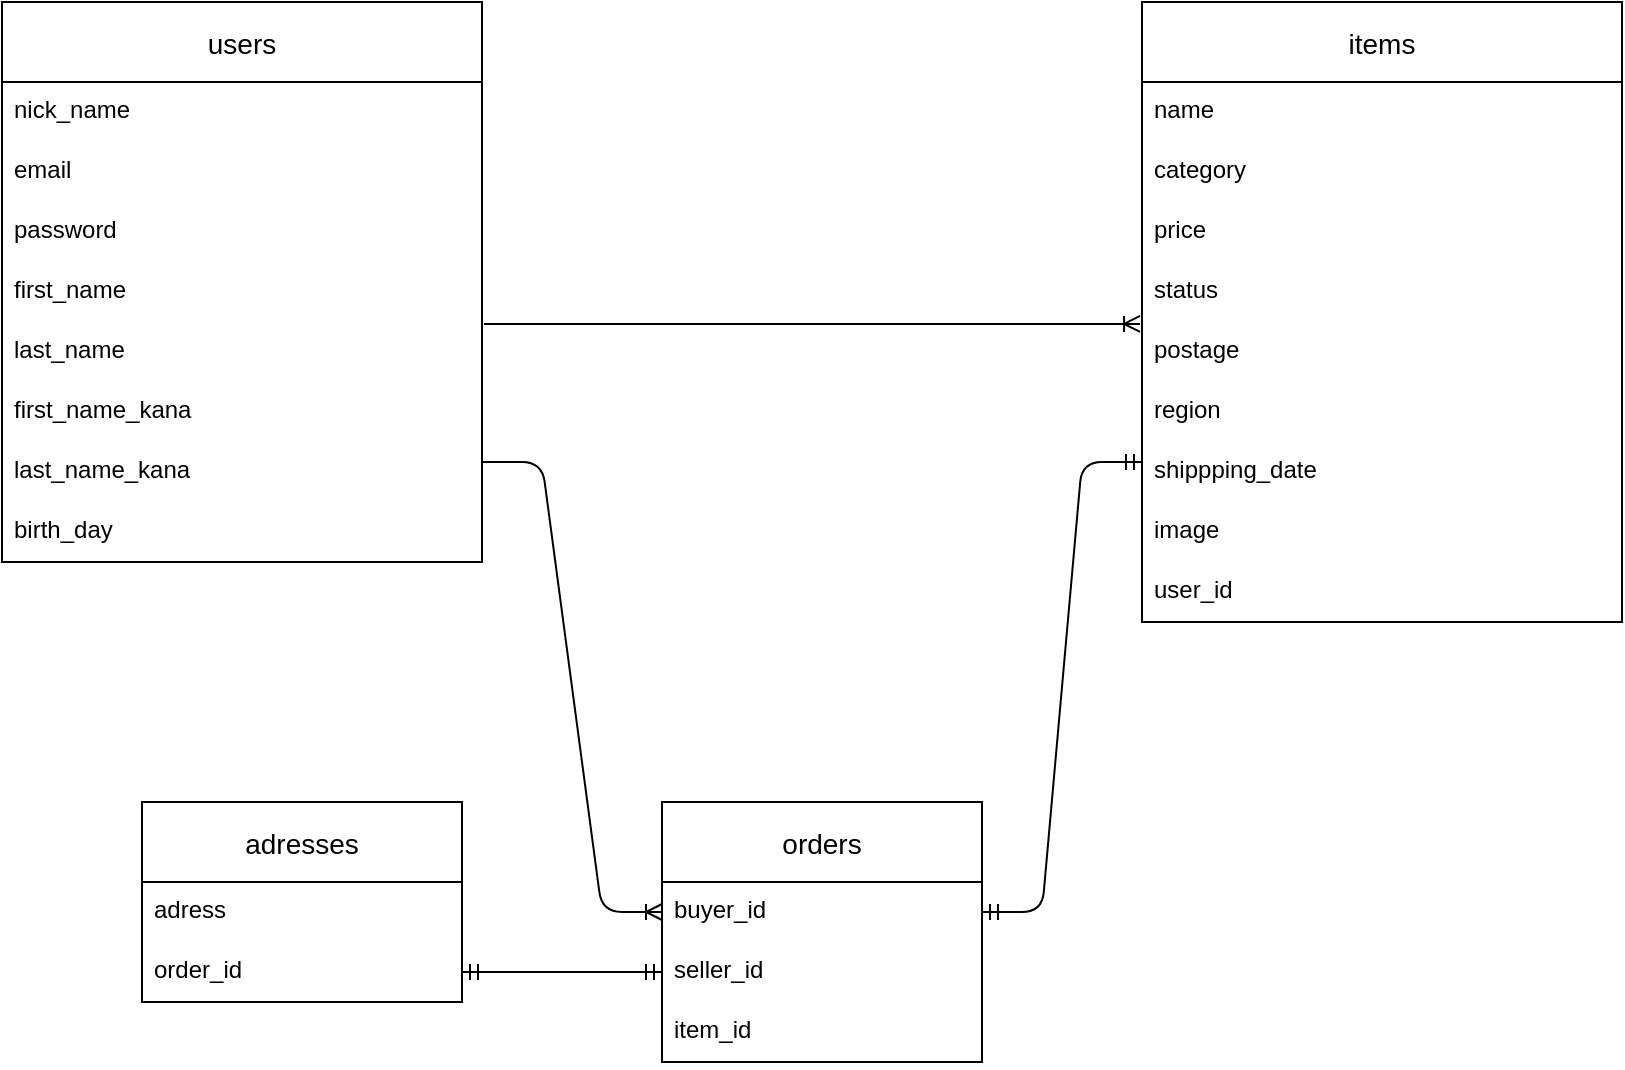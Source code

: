 <mxfile version="13.6.5">
    <diagram id="wd5sFFNZbXCW3OuW4kfY" name="ページ1">
        <mxGraphModel dx="968" dy="680" grid="1" gridSize="10" guides="1" tooltips="1" connect="1" arrows="1" fold="1" page="1" pageScale="1" pageWidth="827" pageHeight="1169" math="0" shadow="0">
            <root>
                <mxCell id="0"/>
                <mxCell id="1" parent="0"/>
                <mxCell id="9bL0ZkEWwezdQu2S1HTh-101" value="" style="edgeStyle=entityRelationEdgeStyle;fontSize=12;html=1;endArrow=ERoneToMany;entryX=-0.004;entryY=0.033;entryDx=0;entryDy=0;entryPerimeter=0;exitX=1.004;exitY=0.033;exitDx=0;exitDy=0;exitPerimeter=0;" edge="1" parent="1" source="9bL0ZkEWwezdQu2S1HTh-76" target="9bL0ZkEWwezdQu2S1HTh-88">
                    <mxGeometry width="100" height="100" relative="1" as="geometry">
                        <mxPoint x="280" y="200" as="sourcePoint"/>
                        <mxPoint x="380" y="100" as="targetPoint"/>
                    </mxGeometry>
                </mxCell>
                <mxCell id="9bL0ZkEWwezdQu2S1HTh-107" value="" style="edgeStyle=entityRelationEdgeStyle;fontSize=12;html=1;endArrow=ERoneToMany;entryX=0;entryY=0.5;entryDx=0;entryDy=0;" edge="1" parent="1" target="9bL0ZkEWwezdQu2S1HTh-94">
                    <mxGeometry width="100" height="100" relative="1" as="geometry">
                        <mxPoint x="250" y="270" as="sourcePoint"/>
                        <mxPoint x="320" y="520" as="targetPoint"/>
                    </mxGeometry>
                </mxCell>
                <mxCell id="9bL0ZkEWwezdQu2S1HTh-69" value="users" style="swimlane;fontStyle=0;childLayout=stackLayout;horizontal=1;startSize=40;horizontalStack=0;resizeParent=1;resizeParentMax=0;resizeLast=0;collapsible=1;marginBottom=0;align=center;fontSize=14;" vertex="1" parent="1">
                    <mxGeometry x="10" y="40" width="240" height="280" as="geometry"/>
                </mxCell>
                <mxCell id="9bL0ZkEWwezdQu2S1HTh-72" value="nick_name" style="text;strokeColor=none;fillColor=none;spacingLeft=4;spacingRight=4;overflow=hidden;rotatable=0;points=[[0,0.5],[1,0.5]];portConstraint=eastwest;fontSize=12;" vertex="1" parent="9bL0ZkEWwezdQu2S1HTh-69">
                    <mxGeometry y="40" width="240" height="30" as="geometry"/>
                </mxCell>
                <mxCell id="9bL0ZkEWwezdQu2S1HTh-73" value="email" style="text;strokeColor=none;fillColor=none;spacingLeft=4;spacingRight=4;overflow=hidden;rotatable=0;points=[[0,0.5],[1,0.5]];portConstraint=eastwest;fontSize=12;" vertex="1" parent="9bL0ZkEWwezdQu2S1HTh-69">
                    <mxGeometry y="70" width="240" height="30" as="geometry"/>
                </mxCell>
                <mxCell id="9bL0ZkEWwezdQu2S1HTh-74" value="password" style="text;strokeColor=none;fillColor=none;spacingLeft=4;spacingRight=4;overflow=hidden;rotatable=0;points=[[0,0.5],[1,0.5]];portConstraint=eastwest;fontSize=12;" vertex="1" parent="9bL0ZkEWwezdQu2S1HTh-69">
                    <mxGeometry y="100" width="240" height="30" as="geometry"/>
                </mxCell>
                <mxCell id="9bL0ZkEWwezdQu2S1HTh-75" value="first_name" style="text;strokeColor=none;fillColor=none;spacingLeft=4;spacingRight=4;overflow=hidden;rotatable=0;points=[[0,0.5],[1,0.5]];portConstraint=eastwest;fontSize=12;" vertex="1" parent="9bL0ZkEWwezdQu2S1HTh-69">
                    <mxGeometry y="130" width="240" height="30" as="geometry"/>
                </mxCell>
                <mxCell id="9bL0ZkEWwezdQu2S1HTh-76" value="last_name" style="text;strokeColor=none;fillColor=none;spacingLeft=4;spacingRight=4;overflow=hidden;rotatable=0;points=[[0,0.5],[1,0.5]];portConstraint=eastwest;fontSize=12;" vertex="1" parent="9bL0ZkEWwezdQu2S1HTh-69">
                    <mxGeometry y="160" width="240" height="30" as="geometry"/>
                </mxCell>
                <mxCell id="9bL0ZkEWwezdQu2S1HTh-77" value="first_name_kana" style="text;strokeColor=none;fillColor=none;spacingLeft=4;spacingRight=4;overflow=hidden;rotatable=0;points=[[0,0.5],[1,0.5]];portConstraint=eastwest;fontSize=12;" vertex="1" parent="9bL0ZkEWwezdQu2S1HTh-69">
                    <mxGeometry y="190" width="240" height="30" as="geometry"/>
                </mxCell>
                <mxCell id="9bL0ZkEWwezdQu2S1HTh-78" value="last_name_kana" style="text;strokeColor=none;fillColor=none;spacingLeft=4;spacingRight=4;overflow=hidden;rotatable=0;points=[[0,0.5],[1,0.5]];portConstraint=eastwest;fontSize=12;" vertex="1" parent="9bL0ZkEWwezdQu2S1HTh-69">
                    <mxGeometry y="220" width="240" height="30" as="geometry"/>
                </mxCell>
                <mxCell id="9bL0ZkEWwezdQu2S1HTh-79" value="birth_day" style="text;strokeColor=none;fillColor=none;spacingLeft=4;spacingRight=4;overflow=hidden;rotatable=0;points=[[0,0.5],[1,0.5]];portConstraint=eastwest;fontSize=12;" vertex="1" parent="9bL0ZkEWwezdQu2S1HTh-69">
                    <mxGeometry y="250" width="240" height="30" as="geometry"/>
                </mxCell>
                <mxCell id="9bL0ZkEWwezdQu2S1HTh-82" value="items" style="swimlane;fontStyle=0;childLayout=stackLayout;horizontal=1;startSize=40;horizontalStack=0;resizeParent=1;resizeParentMax=0;resizeLast=0;collapsible=1;marginBottom=0;align=center;fontSize=14;" vertex="1" parent="1">
                    <mxGeometry x="580" y="40" width="240" height="310" as="geometry"/>
                </mxCell>
                <mxCell id="9bL0ZkEWwezdQu2S1HTh-83" value="name" style="text;strokeColor=none;fillColor=none;spacingLeft=4;spacingRight=4;overflow=hidden;rotatable=0;points=[[0,0.5],[1,0.5]];portConstraint=eastwest;fontSize=12;" vertex="1" parent="9bL0ZkEWwezdQu2S1HTh-82">
                    <mxGeometry y="40" width="240" height="30" as="geometry"/>
                </mxCell>
                <mxCell id="9bL0ZkEWwezdQu2S1HTh-86" value="category" style="text;strokeColor=none;fillColor=none;spacingLeft=4;spacingRight=4;overflow=hidden;rotatable=0;points=[[0,0.5],[1,0.5]];portConstraint=eastwest;fontSize=12;" vertex="1" parent="9bL0ZkEWwezdQu2S1HTh-82">
                    <mxGeometry y="70" width="240" height="30" as="geometry"/>
                </mxCell>
                <mxCell id="9bL0ZkEWwezdQu2S1HTh-84" value="price" style="text;strokeColor=none;fillColor=none;spacingLeft=4;spacingRight=4;overflow=hidden;rotatable=0;points=[[0,0.5],[1,0.5]];portConstraint=eastwest;fontSize=12;" vertex="1" parent="9bL0ZkEWwezdQu2S1HTh-82">
                    <mxGeometry y="100" width="240" height="30" as="geometry"/>
                </mxCell>
                <mxCell id="9bL0ZkEWwezdQu2S1HTh-87" value="status" style="text;strokeColor=none;fillColor=none;spacingLeft=4;spacingRight=4;overflow=hidden;rotatable=0;points=[[0,0.5],[1,0.5]];portConstraint=eastwest;fontSize=12;" vertex="1" parent="9bL0ZkEWwezdQu2S1HTh-82">
                    <mxGeometry y="130" width="240" height="30" as="geometry"/>
                </mxCell>
                <mxCell id="9bL0ZkEWwezdQu2S1HTh-88" value="postage" style="text;strokeColor=none;fillColor=none;spacingLeft=4;spacingRight=4;overflow=hidden;rotatable=0;points=[[0,0.5],[1,0.5]];portConstraint=eastwest;fontSize=12;" vertex="1" parent="9bL0ZkEWwezdQu2S1HTh-82">
                    <mxGeometry y="160" width="240" height="30" as="geometry"/>
                </mxCell>
                <mxCell id="9bL0ZkEWwezdQu2S1HTh-89" value="region" style="text;strokeColor=none;fillColor=none;spacingLeft=4;spacingRight=4;overflow=hidden;rotatable=0;points=[[0,0.5],[1,0.5]];portConstraint=eastwest;fontSize=12;" vertex="1" parent="9bL0ZkEWwezdQu2S1HTh-82">
                    <mxGeometry y="190" width="240" height="30" as="geometry"/>
                </mxCell>
                <mxCell id="9bL0ZkEWwezdQu2S1HTh-90" value="shippping_date" style="text;strokeColor=none;fillColor=none;spacingLeft=4;spacingRight=4;overflow=hidden;rotatable=0;points=[[0,0.5],[1,0.5]];portConstraint=eastwest;fontSize=12;" vertex="1" parent="9bL0ZkEWwezdQu2S1HTh-82">
                    <mxGeometry y="220" width="240" height="30" as="geometry"/>
                </mxCell>
                <mxCell id="9bL0ZkEWwezdQu2S1HTh-91" value="image" style="text;strokeColor=none;fillColor=none;spacingLeft=4;spacingRight=4;overflow=hidden;rotatable=0;points=[[0,0.5],[1,0.5]];portConstraint=eastwest;fontSize=12;" vertex="1" parent="9bL0ZkEWwezdQu2S1HTh-82">
                    <mxGeometry y="250" width="240" height="30" as="geometry"/>
                </mxCell>
                <mxCell id="9bL0ZkEWwezdQu2S1HTh-92" value="user_id" style="text;strokeColor=none;fillColor=none;spacingLeft=4;spacingRight=4;overflow=hidden;rotatable=0;points=[[0,0.5],[1,0.5]];portConstraint=eastwest;fontSize=12;" vertex="1" parent="9bL0ZkEWwezdQu2S1HTh-82">
                    <mxGeometry y="280" width="240" height="30" as="geometry"/>
                </mxCell>
                <mxCell id="9bL0ZkEWwezdQu2S1HTh-93" value="orders" style="swimlane;fontStyle=0;childLayout=stackLayout;horizontal=1;startSize=40;horizontalStack=0;resizeParent=1;resizeParentMax=0;resizeLast=0;collapsible=1;marginBottom=0;align=center;fontSize=14;" vertex="1" parent="1">
                    <mxGeometry x="340" y="440" width="160" height="130" as="geometry"/>
                </mxCell>
                <mxCell id="9bL0ZkEWwezdQu2S1HTh-94" value="buyer_id" style="text;strokeColor=none;fillColor=none;spacingLeft=4;spacingRight=4;overflow=hidden;rotatable=0;points=[[0,0.5],[1,0.5]];portConstraint=eastwest;fontSize=12;" vertex="1" parent="9bL0ZkEWwezdQu2S1HTh-93">
                    <mxGeometry y="40" width="160" height="30" as="geometry"/>
                </mxCell>
                <mxCell id="9bL0ZkEWwezdQu2S1HTh-95" value="seller_id" style="text;strokeColor=none;fillColor=none;spacingLeft=4;spacingRight=4;overflow=hidden;rotatable=0;points=[[0,0.5],[1,0.5]];portConstraint=eastwest;fontSize=12;" vertex="1" parent="9bL0ZkEWwezdQu2S1HTh-93">
                    <mxGeometry y="70" width="160" height="30" as="geometry"/>
                </mxCell>
                <mxCell id="9bL0ZkEWwezdQu2S1HTh-96" value="item_id" style="text;strokeColor=none;fillColor=none;spacingLeft=4;spacingRight=4;overflow=hidden;rotatable=0;points=[[0,0.5],[1,0.5]];portConstraint=eastwest;fontSize=12;" vertex="1" parent="9bL0ZkEWwezdQu2S1HTh-93">
                    <mxGeometry y="100" width="160" height="30" as="geometry"/>
                </mxCell>
                <mxCell id="9bL0ZkEWwezdQu2S1HTh-108" value="" style="edgeStyle=entityRelationEdgeStyle;fontSize=12;html=1;endArrow=ERmandOne;startArrow=ERmandOne;exitX=1;exitY=0.5;exitDx=0;exitDy=0;" edge="1" parent="1" source="9bL0ZkEWwezdQu2S1HTh-94">
                    <mxGeometry width="100" height="100" relative="1" as="geometry">
                        <mxPoint x="480" y="370" as="sourcePoint"/>
                        <mxPoint x="580" y="270" as="targetPoint"/>
                    </mxGeometry>
                </mxCell>
                <mxCell id="9bL0ZkEWwezdQu2S1HTh-97" value="adresses" style="swimlane;fontStyle=0;childLayout=stackLayout;horizontal=1;startSize=40;horizontalStack=0;resizeParent=1;resizeParentMax=0;resizeLast=0;collapsible=1;marginBottom=0;align=center;fontSize=14;" vertex="1" parent="1">
                    <mxGeometry x="80" y="440" width="160" height="100" as="geometry"/>
                </mxCell>
                <mxCell id="9bL0ZkEWwezdQu2S1HTh-98" value="adress" style="text;strokeColor=none;fillColor=none;spacingLeft=4;spacingRight=4;overflow=hidden;rotatable=0;points=[[0,0.5],[1,0.5]];portConstraint=eastwest;fontSize=12;" vertex="1" parent="9bL0ZkEWwezdQu2S1HTh-97">
                    <mxGeometry y="40" width="160" height="30" as="geometry"/>
                </mxCell>
                <mxCell id="9bL0ZkEWwezdQu2S1HTh-99" value="order_id" style="text;strokeColor=none;fillColor=none;spacingLeft=4;spacingRight=4;overflow=hidden;rotatable=0;points=[[0,0.5],[1,0.5]];portConstraint=eastwest;fontSize=12;" vertex="1" parent="9bL0ZkEWwezdQu2S1HTh-97">
                    <mxGeometry y="70" width="160" height="30" as="geometry"/>
                </mxCell>
                <mxCell id="9bL0ZkEWwezdQu2S1HTh-113" value="" style="edgeStyle=entityRelationEdgeStyle;fontSize=12;html=1;endArrow=ERmandOne;startArrow=ERmandOne;entryX=0;entryY=0.5;entryDx=0;entryDy=0;exitX=1;exitY=0.5;exitDx=0;exitDy=0;" edge="1" parent="1" source="9bL0ZkEWwezdQu2S1HTh-99" target="9bL0ZkEWwezdQu2S1HTh-95">
                    <mxGeometry width="100" height="100" relative="1" as="geometry">
                        <mxPoint x="240" y="520" as="sourcePoint"/>
                        <mxPoint x="340" y="420" as="targetPoint"/>
                    </mxGeometry>
                </mxCell>
            </root>
        </mxGraphModel>
    </diagram>
</mxfile>